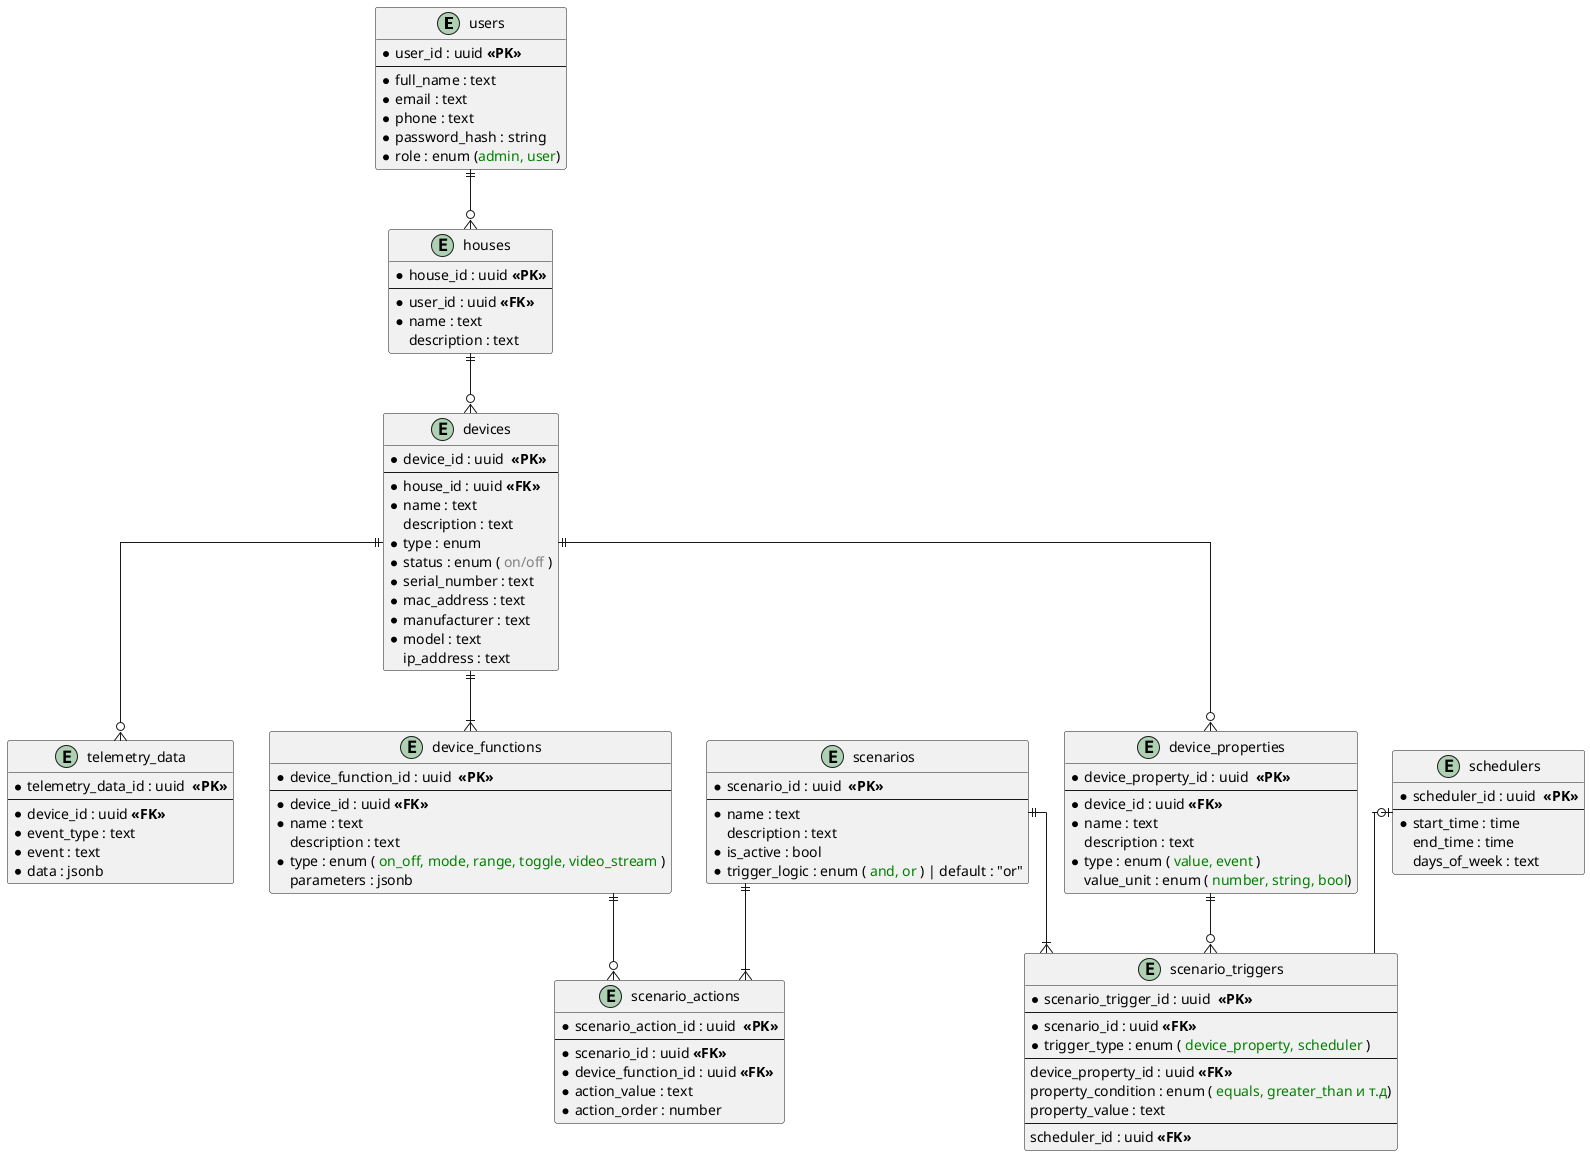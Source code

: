 @startuml

skinparam linetype ortho


entity users {
  *user_id : uuid **<<PK>>**
  --
  *full_name : text
  *email : text
  *phone : text
  *password_hash : string
  *role : enum (<color Green>admin, user</color>)
}

entity houses {
  *house_id : uuid **<<PK>>**
  --
  *user_id : uuid **<<FK>>**
  *name : text
  description : text
}

entity devices {
  *device_id : uuid  **<<PK>>**
  --
  *house_id : uuid **<<FK>>**
  *name : text
  description : text
  *type : enum
  *status : enum (<color Grey> on/off </color>)
  *serial_number : text
  *mac_address : text
  *manufacturer : text
  *model : text
  ip_address : text
}

entity device_functions {
  *device_function_id : uuid  **<<PK>>**
  --
  *device_id : uuid **<<FK>>**
  *name : text
  description : text
  *type : enum (<color Green> on_off, mode, range, toggle, video_stream </color>)
  parameters : jsonb
}

entity device_properties {
  *device_property_id : uuid  **<<PK>>**
  --
  *device_id : uuid **<<FK>>**
  *name : text
  description : text
  *type : enum (<color Green> value, event </color>)
  value_unit : enum (<color Green> number, string, bool</color>)
}

entity scenarios {
  *scenario_id : uuid  **<<PK>>**
  --
  *name : text
  description : text
  *is_active : bool
  *trigger_logic : enum (<color Green> and, or </color>) | default : "or"
}

entity scenario_triggers {
  *scenario_trigger_id : uuid  **<<PK>>**
  --
  *scenario_id : uuid **<<FK>>**
  *trigger_type : enum (<color Green> device_property, scheduler </color>)
  --
  device_property_id : uuid **<<FK>>**
  property_condition : enum (<color Green> equals, greater_than и т.д</color>)
  property_value : text
  --
  scheduler_id : uuid **<<FK>>**
}

entity schedulers {
  *scheduler_id : uuid  **<<PK>>**
  --
  *start_time : time
  end_time : time
  days_of_week : text
}

entity scenario_actions {
  *scenario_action_id : uuid  **<<PK>>**
  --
  *scenario_id : uuid **<<FK>>**
  *device_function_id : uuid **<<FK>>**
  *action_value : text
  *action_order : number
}

entity telemetry_data {
  *telemetry_data_id : uuid  **<<PK>>**
  --
  *device_id : uuid **<<FK>>**
  *event_type : text
  *event : text
  *data : jsonb
}

users               ||--o{   houses
houses              ||--o{   devices
devices             ||--|{   device_functions
devices             ||--o{   device_properties
scenarios           ||--|{   scenario_triggers
scenarios           ||--|{   scenario_actions
device_properties   ||--o{   scenario_triggers
schedulers          |o--     scenario_triggers
device_functions    ||--o{   scenario_actions
devices             ||--o{   telemetry_data

@enduml